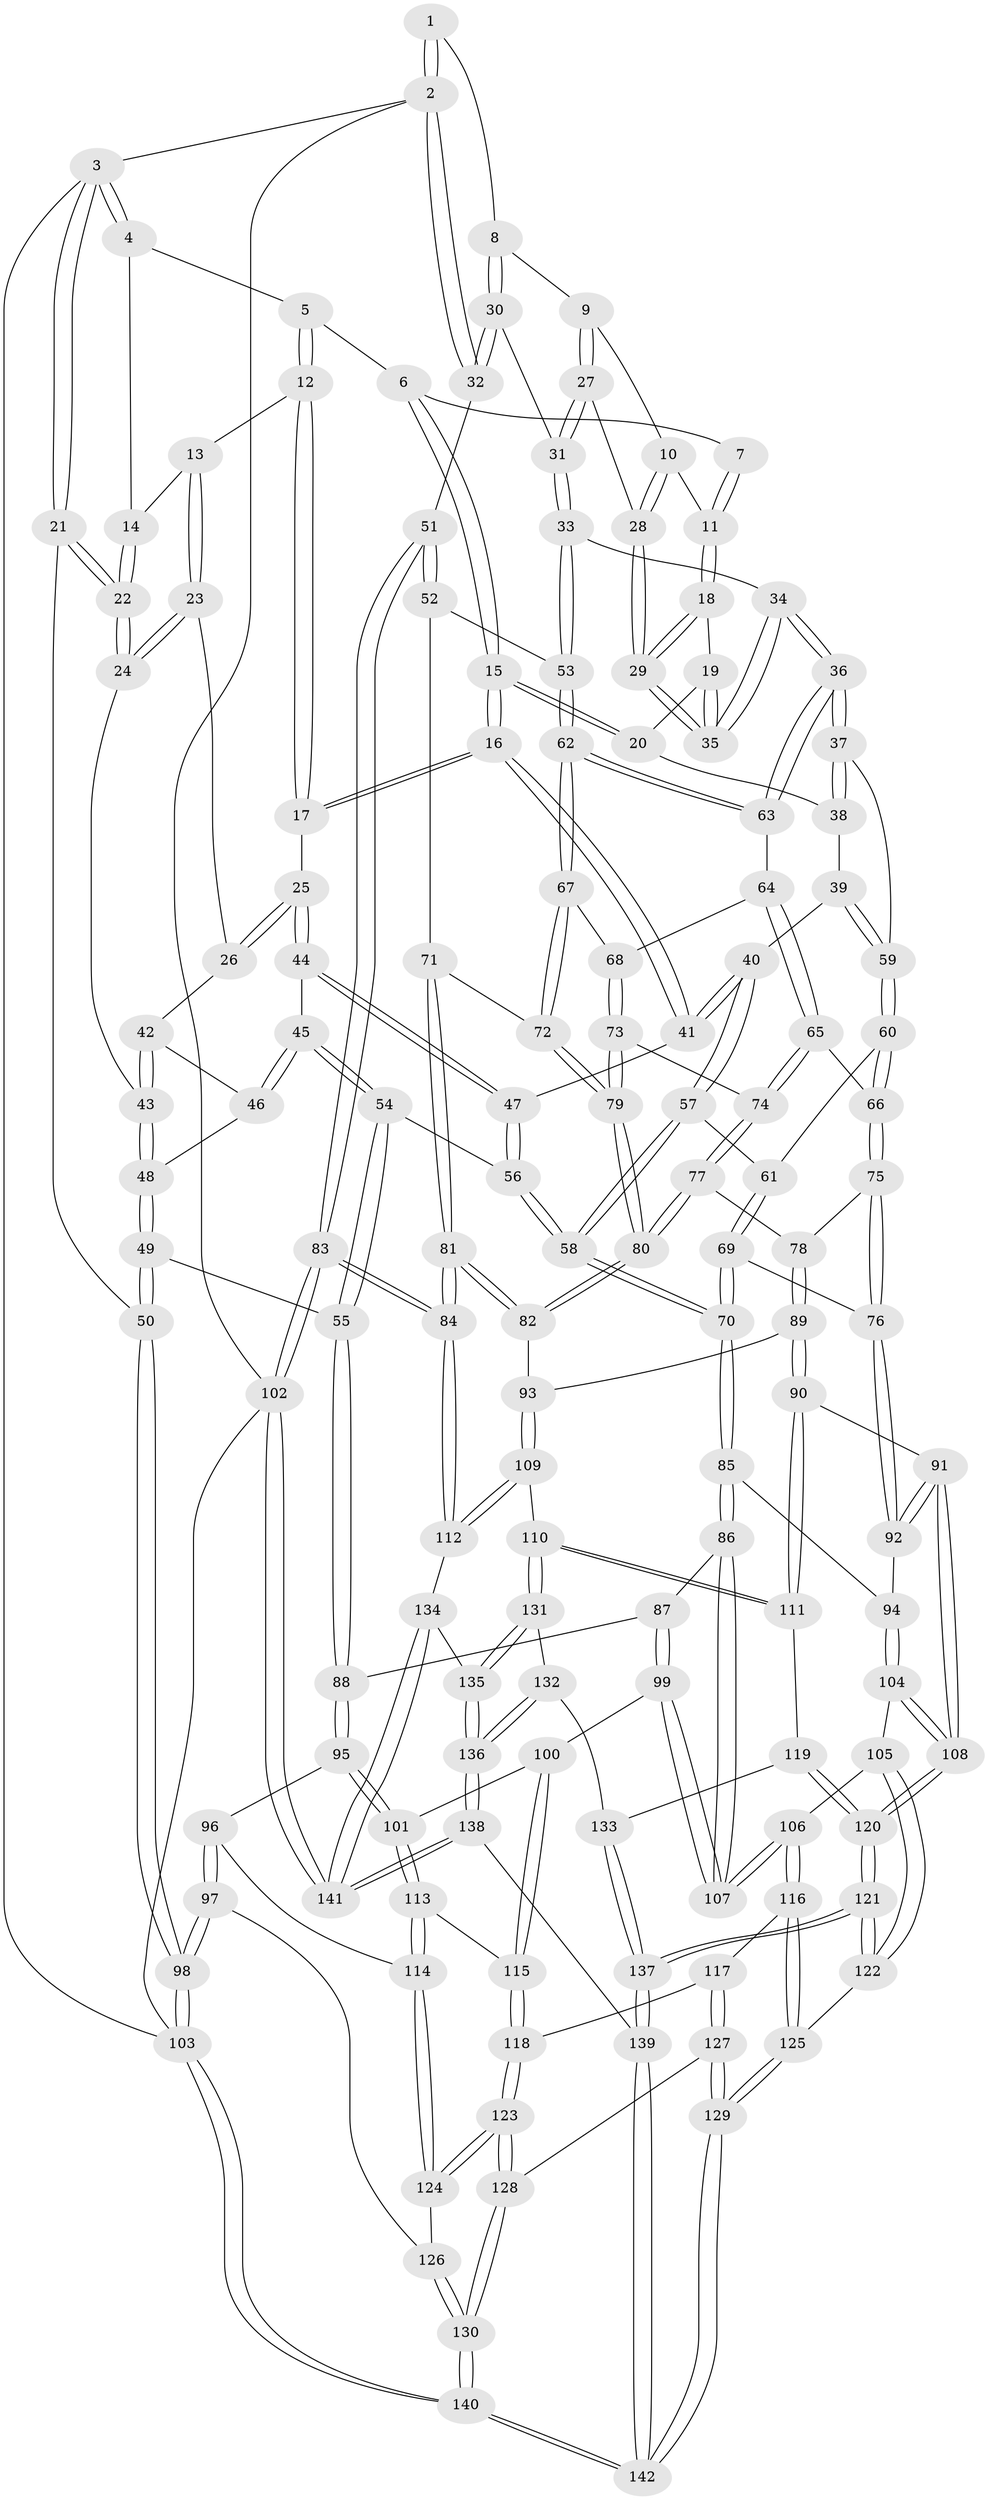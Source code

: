 // Generated by graph-tools (version 1.1) at 2025/00/03/09/25 05:00:04]
// undirected, 142 vertices, 352 edges
graph export_dot {
graph [start="1"]
  node [color=gray90,style=filled];
  1 [pos="+0.954898142902581+0"];
  2 [pos="+1+0"];
  3 [pos="+0+0"];
  4 [pos="+0.23005608792602883+0"];
  5 [pos="+0.3233789488208436+0"];
  6 [pos="+0.4840607286780615+0"];
  7 [pos="+0.6975226732666628+0"];
  8 [pos="+0.8899730953259518+0.085950902081187"];
  9 [pos="+0.839664901027435+0.09110660414828324"];
  10 [pos="+0.7833602473445594+0.08622245908993"];
  11 [pos="+0.7212647732739944+0.06410858412886573"];
  12 [pos="+0.35284991447168784+0.08700519506572787"];
  13 [pos="+0.19642590792069844+0.04717862513482798"];
  14 [pos="+0.18493160033726938+0.0006501604352307114"];
  15 [pos="+0.5092764161624231+0.13169600870226153"];
  16 [pos="+0.4387981016100809+0.19820897044196853"];
  17 [pos="+0.40704294923875717+0.18769625121504083"];
  18 [pos="+0.7143151055071919+0.0720511178825059"];
  19 [pos="+0.634441354283977+0.12972405524879357"];
  20 [pos="+0.5360425323196351+0.13567496799331916"];
  21 [pos="+0+0.18141404560501695"];
  22 [pos="+0+0.1685414820239366"];
  23 [pos="+0.2023661789487853+0.13050812192642472"];
  24 [pos="+0.029761627865995816+0.1936663855462478"];
  25 [pos="+0.27997167916262733+0.1913710231971375"];
  26 [pos="+0.22800985920856368+0.16631569025980847"];
  27 [pos="+0.8150860884054016+0.18330358951203637"];
  28 [pos="+0.7873949558297064+0.18398730099338279"];
  29 [pos="+0.757470286276317+0.21146731181738526"];
  30 [pos="+0.9922515350932267+0.19724284526086203"];
  31 [pos="+0.9111166008864964+0.2507873325852998"];
  32 [pos="+1+0.21537869081421807"];
  33 [pos="+0.8805556162102087+0.28173010179855595"];
  34 [pos="+0.7287042452658012+0.2982536778337061"];
  35 [pos="+0.7281897791378399+0.29417191472261794"];
  36 [pos="+0.7170773807342895+0.3142079929865083"];
  37 [pos="+0.7079214187214325+0.31662522645687624"];
  38 [pos="+0.6050008576787113+0.24064257905059838"];
  39 [pos="+0.5643659824465824+0.31451957763773036"];
  40 [pos="+0.5046702430190009+0.315184715045469"];
  41 [pos="+0.4395388318091142+0.20554765355120766"];
  42 [pos="+0.18388189544117128+0.23210635069016203"];
  43 [pos="+0.12941207235485438+0.276885667254681"];
  44 [pos="+0.2596608052581252+0.2982315663953271"];
  45 [pos="+0.2504107628159728+0.31601018301315714"];
  46 [pos="+0.21835842933659444+0.3021433720937759"];
  47 [pos="+0.3742945694067989+0.3046440424639224"];
  48 [pos="+0.1324191700613534+0.307058511986183"];
  49 [pos="+0.09489644406975573+0.46437464334703177"];
  50 [pos="+0+0.43151460343624565"];
  51 [pos="+1+0.4332821206498876"];
  52 [pos="+0.9787435002486041+0.435145080808016"];
  53 [pos="+0.8921034886489643+0.3710300848113371"];
  54 [pos="+0.2624027081625752+0.45891826010444225"];
  55 [pos="+0.14586140358072375+0.4923631929518885"];
  56 [pos="+0.312509589675617+0.46414989013437524"];
  57 [pos="+0.5001116206867336+0.3796749353759907"];
  58 [pos="+0.3652105810362082+0.4937673275635328"];
  59 [pos="+0.6779370972668806+0.3317222612853137"];
  60 [pos="+0.6077211085554252+0.4431185915115598"];
  61 [pos="+0.574514553852582+0.44037459948140345"];
  62 [pos="+0.8114887752874589+0.45508555090011177"];
  63 [pos="+0.7327261989401594+0.35087252758166726"];
  64 [pos="+0.6983744747428058+0.4600874066673823"];
  65 [pos="+0.6687365336451951+0.47946625011323296"];
  66 [pos="+0.6202138306997492+0.46023134424416173"];
  67 [pos="+0.8115397181859257+0.456232395571178"];
  68 [pos="+0.7623476396193125+0.4737829805775756"];
  69 [pos="+0.5146248104872813+0.5255554041955964"];
  70 [pos="+0.38745630936492864+0.5296934781644094"];
  71 [pos="+0.8694614616746775+0.5230943851405759"];
  72 [pos="+0.8462612191204484+0.5175714785651182"];
  73 [pos="+0.7241173225527118+0.5138395842699472"];
  74 [pos="+0.6920282458596426+0.5222403981097833"];
  75 [pos="+0.6018057896774047+0.5662337255798026"];
  76 [pos="+0.5772144848015178+0.577722940253146"];
  77 [pos="+0.6861440383028105+0.5517957523501064"];
  78 [pos="+0.6512941261805963+0.5767844401475668"];
  79 [pos="+0.7948006135331964+0.5736934134297956"];
  80 [pos="+0.7764796287397774+0.6056897357844047"];
  81 [pos="+1+0.6792267625972509"];
  82 [pos="+0.773405141767069+0.6434749610369778"];
  83 [pos="+1+0.7536885190147853"];
  84 [pos="+1+0.7470631800328322"];
  85 [pos="+0.3921749172653305+0.579310949283668"];
  86 [pos="+0.31542061313335756+0.667545258750053"];
  87 [pos="+0.2233944966889517+0.6226327736286333"];
  88 [pos="+0.1479259866619165+0.5262940471182692"];
  89 [pos="+0.6807092316388651+0.6645839773478963"];
  90 [pos="+0.62048390025265+0.7221117696792958"];
  91 [pos="+0.6029088722352072+0.7161577022254777"];
  92 [pos="+0.565669797117339+0.6137155563478677"];
  93 [pos="+0.7687646055344404+0.64997748559008"];
  94 [pos="+0.44133678370135926+0.6373891143093454"];
  95 [pos="+0.1156309005955211+0.6407670529743716"];
  96 [pos="+0.04094473540929658+0.7002327613608428"];
  97 [pos="+0+0.7170509532831393"];
  98 [pos="+0+0.7108742097753797"];
  99 [pos="+0.21816377106406315+0.7280712539404817"];
  100 [pos="+0.20213534551121323+0.7316091507125138"];
  101 [pos="+0.17153647306737843+0.722933754503024"];
  102 [pos="+1+1"];
  103 [pos="+0+1"];
  104 [pos="+0.46287039790305057+0.7179759530249894"];
  105 [pos="+0.3425418515900865+0.7556930631225879"];
  106 [pos="+0.3031318151391724+0.7468796441505405"];
  107 [pos="+0.3011025869233956+0.743398093343621"];
  108 [pos="+0.4914276739370867+0.7459082411713313"];
  109 [pos="+0.7949911217327793+0.7879698424910172"];
  110 [pos="+0.7681575598226471+0.8081060759544726"];
  111 [pos="+0.6303255312262822+0.7406651207980829"];
  112 [pos="+0.9890343959190349+0.790753431049207"];
  113 [pos="+0.11357587748354155+0.7797333148548531"];
  114 [pos="+0.10169508192205988+0.7868179070620903"];
  115 [pos="+0.1923237809306285+0.8008147022611962"];
  116 [pos="+0.2948222578932414+0.7780138209893247"];
  117 [pos="+0.2746807317975405+0.8146634057797129"];
  118 [pos="+0.19757787460855256+0.8223225949228907"];
  119 [pos="+0.6160458662822078+0.8200905018552432"];
  120 [pos="+0.47713977300114885+0.8479530828261794"];
  121 [pos="+0.4590249348642829+0.8899203317725041"];
  122 [pos="+0.44485703481990535+0.8896388219194385"];
  123 [pos="+0.1587294766220286+0.8825877812272998"];
  124 [pos="+0.10093593010843571+0.7901072521648596"];
  125 [pos="+0.3919545926060855+0.9049593979149486"];
  126 [pos="+0.04664828921831114+0.8254281585292546"];
  127 [pos="+0.2797554785366117+0.9026217425802091"];
  128 [pos="+0.15861909910546657+0.9053111645351122"];
  129 [pos="+0.3248772144543052+0.9392788397558073"];
  130 [pos="+0.056451224436682705+1"];
  131 [pos="+0.7613648526026242+0.8286588916735348"];
  132 [pos="+0.6897419916010877+0.8779615966696304"];
  133 [pos="+0.633954677533376+0.8743697546486969"];
  134 [pos="+0.8918054551911017+0.907033659401644"];
  135 [pos="+0.8157809910849346+0.9807450471518382"];
  136 [pos="+0.7569320066594667+1"];
  137 [pos="+0.5385360014271763+0.9876219026709591"];
  138 [pos="+0.7512649163843594+1"];
  139 [pos="+0.5965326585721138+1"];
  140 [pos="+0+1"];
  141 [pos="+1+1"];
  142 [pos="+0.2461900311952413+1"];
  1 -- 2;
  1 -- 2;
  1 -- 8;
  2 -- 3;
  2 -- 32;
  2 -- 32;
  2 -- 102;
  3 -- 4;
  3 -- 4;
  3 -- 21;
  3 -- 21;
  3 -- 103;
  4 -- 5;
  4 -- 14;
  5 -- 6;
  5 -- 12;
  5 -- 12;
  6 -- 7;
  6 -- 15;
  6 -- 15;
  7 -- 11;
  7 -- 11;
  8 -- 9;
  8 -- 30;
  8 -- 30;
  9 -- 10;
  9 -- 27;
  9 -- 27;
  10 -- 11;
  10 -- 28;
  10 -- 28;
  11 -- 18;
  11 -- 18;
  12 -- 13;
  12 -- 17;
  12 -- 17;
  13 -- 14;
  13 -- 23;
  13 -- 23;
  14 -- 22;
  14 -- 22;
  15 -- 16;
  15 -- 16;
  15 -- 20;
  15 -- 20;
  16 -- 17;
  16 -- 17;
  16 -- 41;
  16 -- 41;
  17 -- 25;
  18 -- 19;
  18 -- 29;
  18 -- 29;
  19 -- 20;
  19 -- 35;
  19 -- 35;
  20 -- 38;
  21 -- 22;
  21 -- 22;
  21 -- 50;
  22 -- 24;
  22 -- 24;
  23 -- 24;
  23 -- 24;
  23 -- 26;
  24 -- 43;
  25 -- 26;
  25 -- 26;
  25 -- 44;
  25 -- 44;
  26 -- 42;
  27 -- 28;
  27 -- 31;
  27 -- 31;
  28 -- 29;
  28 -- 29;
  29 -- 35;
  29 -- 35;
  30 -- 31;
  30 -- 32;
  30 -- 32;
  31 -- 33;
  31 -- 33;
  32 -- 51;
  33 -- 34;
  33 -- 53;
  33 -- 53;
  34 -- 35;
  34 -- 35;
  34 -- 36;
  34 -- 36;
  36 -- 37;
  36 -- 37;
  36 -- 63;
  36 -- 63;
  37 -- 38;
  37 -- 38;
  37 -- 59;
  38 -- 39;
  39 -- 40;
  39 -- 59;
  39 -- 59;
  40 -- 41;
  40 -- 41;
  40 -- 57;
  40 -- 57;
  41 -- 47;
  42 -- 43;
  42 -- 43;
  42 -- 46;
  43 -- 48;
  43 -- 48;
  44 -- 45;
  44 -- 47;
  44 -- 47;
  45 -- 46;
  45 -- 46;
  45 -- 54;
  45 -- 54;
  46 -- 48;
  47 -- 56;
  47 -- 56;
  48 -- 49;
  48 -- 49;
  49 -- 50;
  49 -- 50;
  49 -- 55;
  50 -- 98;
  50 -- 98;
  51 -- 52;
  51 -- 52;
  51 -- 83;
  51 -- 83;
  52 -- 53;
  52 -- 71;
  53 -- 62;
  53 -- 62;
  54 -- 55;
  54 -- 55;
  54 -- 56;
  55 -- 88;
  55 -- 88;
  56 -- 58;
  56 -- 58;
  57 -- 58;
  57 -- 58;
  57 -- 61;
  58 -- 70;
  58 -- 70;
  59 -- 60;
  59 -- 60;
  60 -- 61;
  60 -- 66;
  60 -- 66;
  61 -- 69;
  61 -- 69;
  62 -- 63;
  62 -- 63;
  62 -- 67;
  62 -- 67;
  63 -- 64;
  64 -- 65;
  64 -- 65;
  64 -- 68;
  65 -- 66;
  65 -- 74;
  65 -- 74;
  66 -- 75;
  66 -- 75;
  67 -- 68;
  67 -- 72;
  67 -- 72;
  68 -- 73;
  68 -- 73;
  69 -- 70;
  69 -- 70;
  69 -- 76;
  70 -- 85;
  70 -- 85;
  71 -- 72;
  71 -- 81;
  71 -- 81;
  72 -- 79;
  72 -- 79;
  73 -- 74;
  73 -- 79;
  73 -- 79;
  74 -- 77;
  74 -- 77;
  75 -- 76;
  75 -- 76;
  75 -- 78;
  76 -- 92;
  76 -- 92;
  77 -- 78;
  77 -- 80;
  77 -- 80;
  78 -- 89;
  78 -- 89;
  79 -- 80;
  79 -- 80;
  80 -- 82;
  80 -- 82;
  81 -- 82;
  81 -- 82;
  81 -- 84;
  81 -- 84;
  82 -- 93;
  83 -- 84;
  83 -- 84;
  83 -- 102;
  83 -- 102;
  84 -- 112;
  84 -- 112;
  85 -- 86;
  85 -- 86;
  85 -- 94;
  86 -- 87;
  86 -- 107;
  86 -- 107;
  87 -- 88;
  87 -- 99;
  87 -- 99;
  88 -- 95;
  88 -- 95;
  89 -- 90;
  89 -- 90;
  89 -- 93;
  90 -- 91;
  90 -- 111;
  90 -- 111;
  91 -- 92;
  91 -- 92;
  91 -- 108;
  91 -- 108;
  92 -- 94;
  93 -- 109;
  93 -- 109;
  94 -- 104;
  94 -- 104;
  95 -- 96;
  95 -- 101;
  95 -- 101;
  96 -- 97;
  96 -- 97;
  96 -- 114;
  97 -- 98;
  97 -- 98;
  97 -- 126;
  98 -- 103;
  98 -- 103;
  99 -- 100;
  99 -- 107;
  99 -- 107;
  100 -- 101;
  100 -- 115;
  100 -- 115;
  101 -- 113;
  101 -- 113;
  102 -- 141;
  102 -- 141;
  102 -- 103;
  103 -- 140;
  103 -- 140;
  104 -- 105;
  104 -- 108;
  104 -- 108;
  105 -- 106;
  105 -- 122;
  105 -- 122;
  106 -- 107;
  106 -- 107;
  106 -- 116;
  106 -- 116;
  108 -- 120;
  108 -- 120;
  109 -- 110;
  109 -- 112;
  109 -- 112;
  110 -- 111;
  110 -- 111;
  110 -- 131;
  110 -- 131;
  111 -- 119;
  112 -- 134;
  113 -- 114;
  113 -- 114;
  113 -- 115;
  114 -- 124;
  114 -- 124;
  115 -- 118;
  115 -- 118;
  116 -- 117;
  116 -- 125;
  116 -- 125;
  117 -- 118;
  117 -- 127;
  117 -- 127;
  118 -- 123;
  118 -- 123;
  119 -- 120;
  119 -- 120;
  119 -- 133;
  120 -- 121;
  120 -- 121;
  121 -- 122;
  121 -- 122;
  121 -- 137;
  121 -- 137;
  122 -- 125;
  123 -- 124;
  123 -- 124;
  123 -- 128;
  123 -- 128;
  124 -- 126;
  125 -- 129;
  125 -- 129;
  126 -- 130;
  126 -- 130;
  127 -- 128;
  127 -- 129;
  127 -- 129;
  128 -- 130;
  128 -- 130;
  129 -- 142;
  129 -- 142;
  130 -- 140;
  130 -- 140;
  131 -- 132;
  131 -- 135;
  131 -- 135;
  132 -- 133;
  132 -- 136;
  132 -- 136;
  133 -- 137;
  133 -- 137;
  134 -- 135;
  134 -- 141;
  134 -- 141;
  135 -- 136;
  135 -- 136;
  136 -- 138;
  136 -- 138;
  137 -- 139;
  137 -- 139;
  138 -- 139;
  138 -- 141;
  138 -- 141;
  139 -- 142;
  139 -- 142;
  140 -- 142;
  140 -- 142;
}
